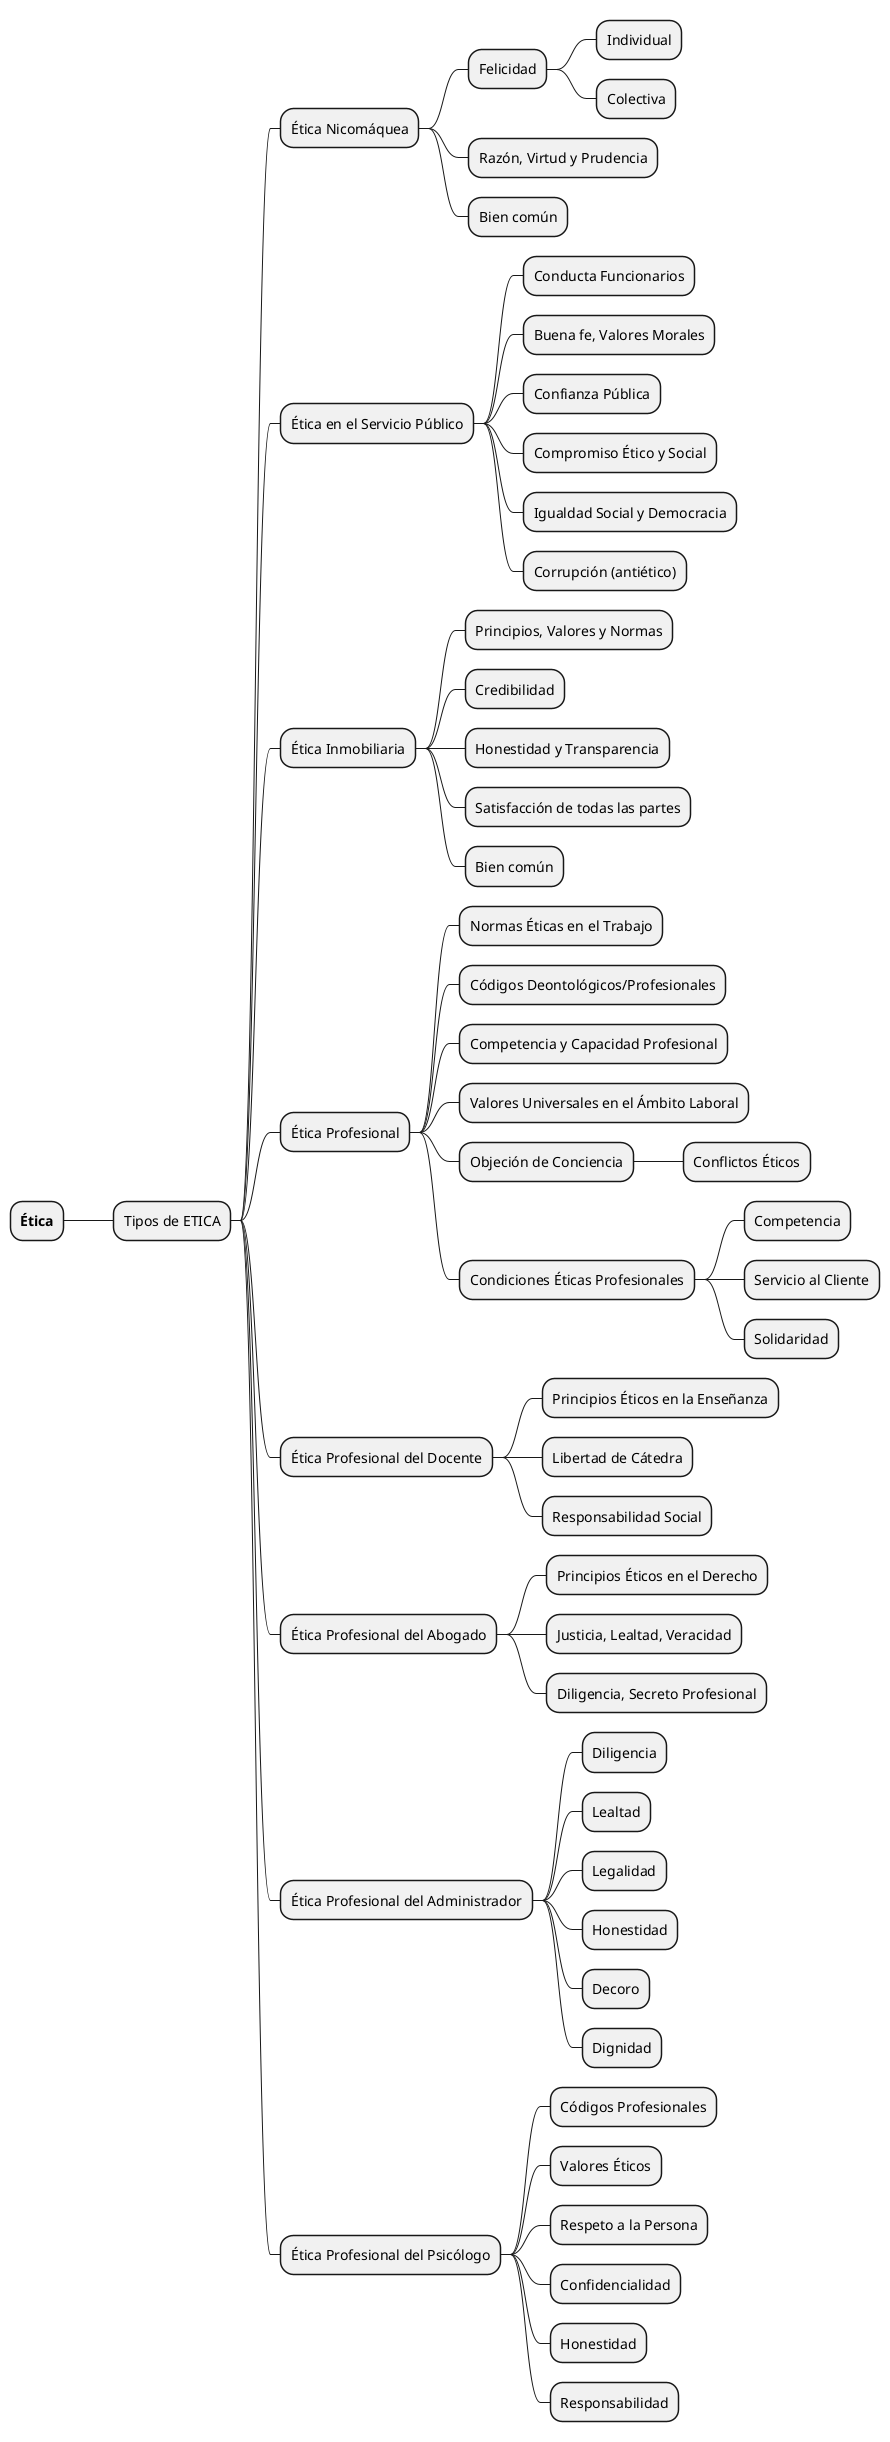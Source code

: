 
@startmindmap
* **Ética**

** Tipos de ETICA

*** Ética Nicomáquea
**** Felicidad
***** Individual
***** Colectiva
**** Razón, Virtud y Prudencia
**** Bien común

*** Ética en el Servicio Público
**** Conducta Funcionarios
**** Buena fe, Valores Morales
**** Confianza Pública
**** Compromiso Ético y Social
**** Igualdad Social y Democracia
**** Corrupción (antiético)

*** Ética Inmobiliaria
**** Principios, Valores y Normas
**** Credibilidad
**** Honestidad y Transparencia
**** Satisfacción de todas las partes
**** Bien común

*** Ética Profesional
**** Normas Éticas en el Trabajo
**** Códigos Deontológicos/Profesionales
**** Competencia y Capacidad Profesional
**** Valores Universales en el Ámbito Laboral
**** Objeción de Conciencia
***** Conflictos Éticos
**** Condiciones Éticas Profesionales
***** Competencia
***** Servicio al Cliente
***** Solidaridad

*** Ética Profesional del Docente
**** Principios Éticos en la Enseñanza
**** Libertad de Cátedra
**** Responsabilidad Social

*** Ética Profesional del Abogado
**** Principios Éticos en el Derecho
**** Justicia, Lealtad, Veracidad
**** Diligencia, Secreto Profesional

*** Ética Profesional del Administrador
**** Diligencia
**** Lealtad
**** Legalidad
**** Honestidad
**** Decoro
**** Dignidad

*** Ética Profesional del Psicólogo
**** Códigos Profesionales
**** Valores Éticos
**** Respeto a la Persona
**** Confidencialidad
**** Honestidad
**** Responsabilidad
@enduml
